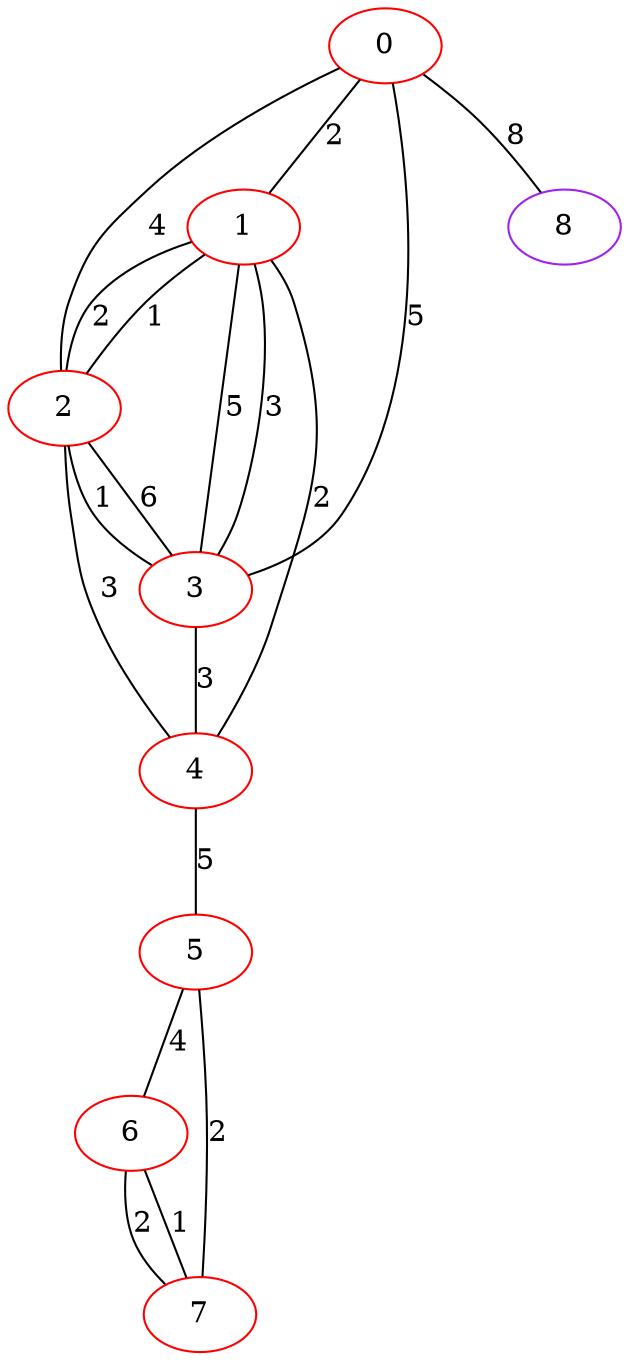 graph "" {
0 [color=red, weight=1];
1 [color=red, weight=1];
2 [color=red, weight=1];
3 [color=red, weight=1];
4 [color=red, weight=1];
5 [color=red, weight=1];
6 [color=red, weight=1];
7 [color=red, weight=1];
8 [color=purple, weight=4];
0 -- 8  [key=0, label=8];
0 -- 1  [key=0, label=2];
0 -- 2  [key=0, label=4];
0 -- 3  [key=0, label=5];
1 -- 2  [key=0, label=1];
1 -- 2  [key=1, label=2];
1 -- 3  [key=0, label=5];
1 -- 3  [key=1, label=3];
1 -- 4  [key=0, label=2];
2 -- 3  [key=0, label=6];
2 -- 3  [key=1, label=1];
2 -- 4  [key=0, label=3];
3 -- 4  [key=0, label=3];
4 -- 5  [key=0, label=5];
5 -- 6  [key=0, label=4];
5 -- 7  [key=0, label=2];
6 -- 7  [key=0, label=2];
6 -- 7  [key=1, label=1];
}

